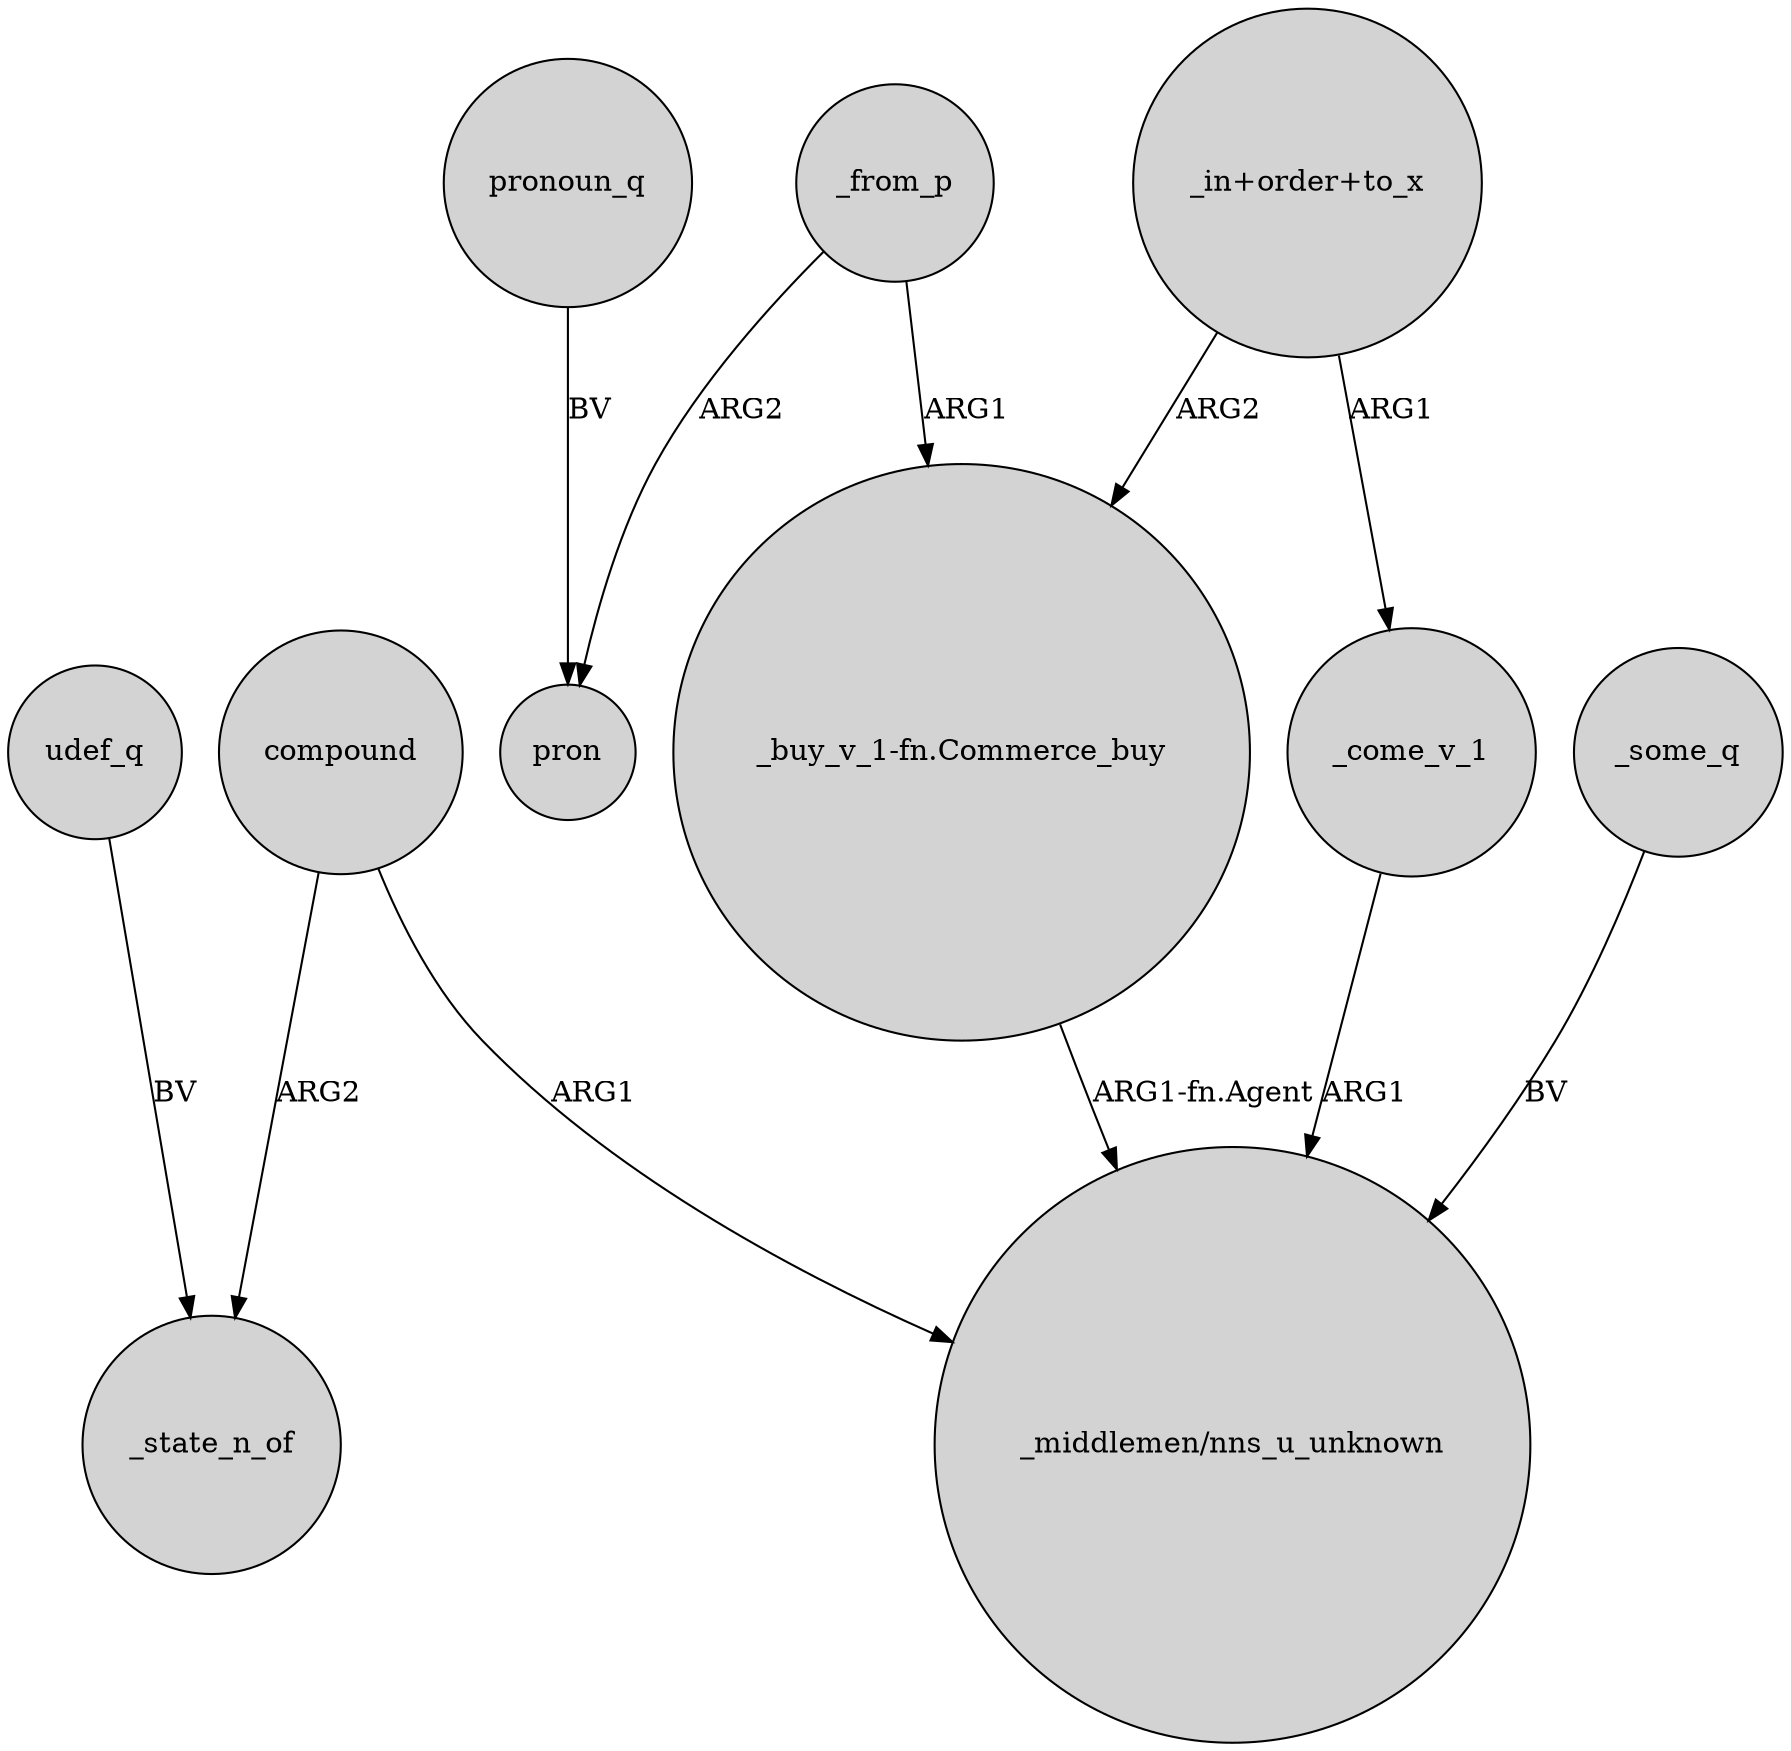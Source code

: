 digraph {
	node [shape=circle style=filled]
	_come_v_1 -> "_middlemen/nns_u_unknown" [label=ARG1]
	compound -> _state_n_of [label=ARG2]
	_from_p -> pron [label=ARG2]
	"_in+order+to_x" -> _come_v_1 [label=ARG1]
	_some_q -> "_middlemen/nns_u_unknown" [label=BV]
	"_in+order+to_x" -> "_buy_v_1-fn.Commerce_buy" [label=ARG2]
	_from_p -> "_buy_v_1-fn.Commerce_buy" [label=ARG1]
	compound -> "_middlemen/nns_u_unknown" [label=ARG1]
	udef_q -> _state_n_of [label=BV]
	"_buy_v_1-fn.Commerce_buy" -> "_middlemen/nns_u_unknown" [label="ARG1-fn.Agent"]
	pronoun_q -> pron [label=BV]
}
